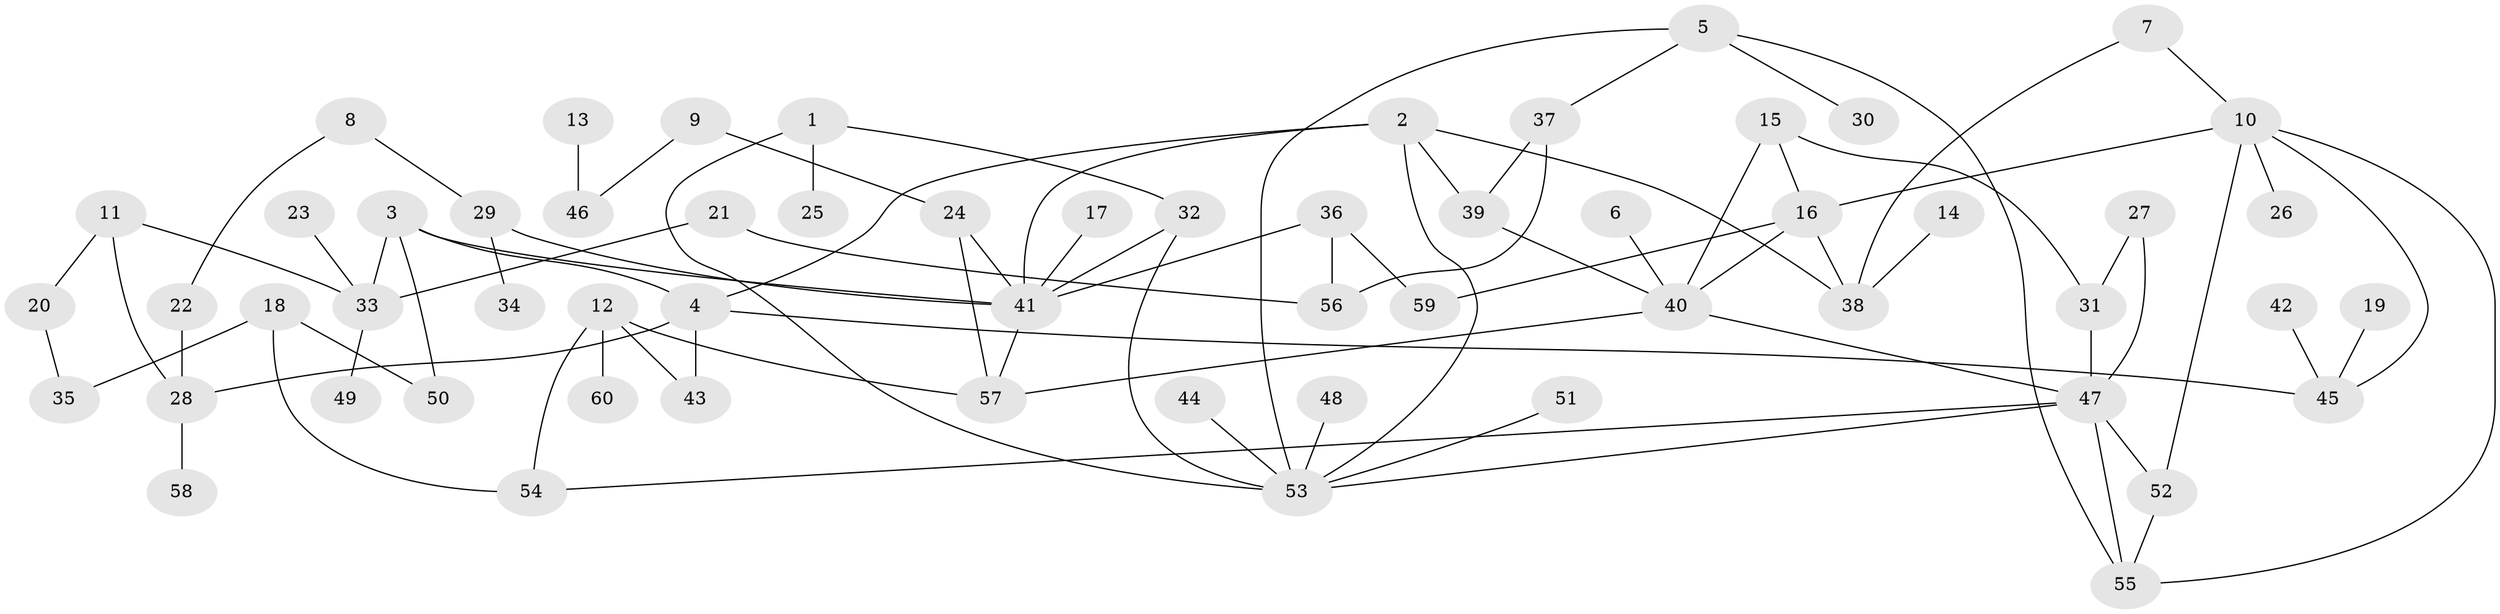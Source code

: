 // original degree distribution, {8: 0.01680672268907563, 3: 0.2184873949579832, 5: 0.04201680672268908, 4: 0.10084033613445378, 6: 0.01680672268907563, 2: 0.3277310924369748, 1: 0.2773109243697479}
// Generated by graph-tools (version 1.1) at 2025/49/03/09/25 03:49:21]
// undirected, 60 vertices, 85 edges
graph export_dot {
graph [start="1"]
  node [color=gray90,style=filled];
  1;
  2;
  3;
  4;
  5;
  6;
  7;
  8;
  9;
  10;
  11;
  12;
  13;
  14;
  15;
  16;
  17;
  18;
  19;
  20;
  21;
  22;
  23;
  24;
  25;
  26;
  27;
  28;
  29;
  30;
  31;
  32;
  33;
  34;
  35;
  36;
  37;
  38;
  39;
  40;
  41;
  42;
  43;
  44;
  45;
  46;
  47;
  48;
  49;
  50;
  51;
  52;
  53;
  54;
  55;
  56;
  57;
  58;
  59;
  60;
  1 -- 25 [weight=1.0];
  1 -- 32 [weight=1.0];
  1 -- 53 [weight=1.0];
  2 -- 4 [weight=1.0];
  2 -- 38 [weight=1.0];
  2 -- 39 [weight=1.0];
  2 -- 41 [weight=1.0];
  2 -- 53 [weight=1.0];
  3 -- 4 [weight=1.0];
  3 -- 33 [weight=1.0];
  3 -- 41 [weight=1.0];
  3 -- 50 [weight=1.0];
  4 -- 28 [weight=1.0];
  4 -- 43 [weight=1.0];
  4 -- 45 [weight=1.0];
  5 -- 30 [weight=1.0];
  5 -- 37 [weight=1.0];
  5 -- 53 [weight=1.0];
  5 -- 55 [weight=1.0];
  6 -- 40 [weight=1.0];
  7 -- 10 [weight=1.0];
  7 -- 38 [weight=1.0];
  8 -- 22 [weight=1.0];
  8 -- 29 [weight=1.0];
  9 -- 24 [weight=1.0];
  9 -- 46 [weight=1.0];
  10 -- 16 [weight=1.0];
  10 -- 26 [weight=1.0];
  10 -- 45 [weight=1.0];
  10 -- 52 [weight=1.0];
  10 -- 55 [weight=1.0];
  11 -- 20 [weight=1.0];
  11 -- 28 [weight=1.0];
  11 -- 33 [weight=1.0];
  12 -- 43 [weight=1.0];
  12 -- 54 [weight=1.0];
  12 -- 57 [weight=1.0];
  12 -- 60 [weight=1.0];
  13 -- 46 [weight=1.0];
  14 -- 38 [weight=1.0];
  15 -- 16 [weight=1.0];
  15 -- 31 [weight=1.0];
  15 -- 40 [weight=1.0];
  16 -- 38 [weight=1.0];
  16 -- 40 [weight=1.0];
  16 -- 59 [weight=1.0];
  17 -- 41 [weight=1.0];
  18 -- 35 [weight=1.0];
  18 -- 50 [weight=1.0];
  18 -- 54 [weight=1.0];
  19 -- 45 [weight=1.0];
  20 -- 35 [weight=1.0];
  21 -- 33 [weight=1.0];
  21 -- 56 [weight=1.0];
  22 -- 28 [weight=1.0];
  23 -- 33 [weight=1.0];
  24 -- 41 [weight=1.0];
  24 -- 57 [weight=1.0];
  27 -- 31 [weight=1.0];
  27 -- 47 [weight=1.0];
  28 -- 58 [weight=1.0];
  29 -- 34 [weight=1.0];
  29 -- 41 [weight=1.0];
  31 -- 47 [weight=1.0];
  32 -- 41 [weight=1.0];
  32 -- 53 [weight=1.0];
  33 -- 49 [weight=1.0];
  36 -- 41 [weight=1.0];
  36 -- 56 [weight=1.0];
  36 -- 59 [weight=1.0];
  37 -- 39 [weight=1.0];
  37 -- 56 [weight=1.0];
  39 -- 40 [weight=1.0];
  40 -- 47 [weight=1.0];
  40 -- 57 [weight=1.0];
  41 -- 57 [weight=1.0];
  42 -- 45 [weight=1.0];
  44 -- 53 [weight=1.0];
  47 -- 52 [weight=1.0];
  47 -- 53 [weight=1.0];
  47 -- 54 [weight=1.0];
  47 -- 55 [weight=1.0];
  48 -- 53 [weight=1.0];
  51 -- 53 [weight=1.0];
  52 -- 55 [weight=1.0];
}
